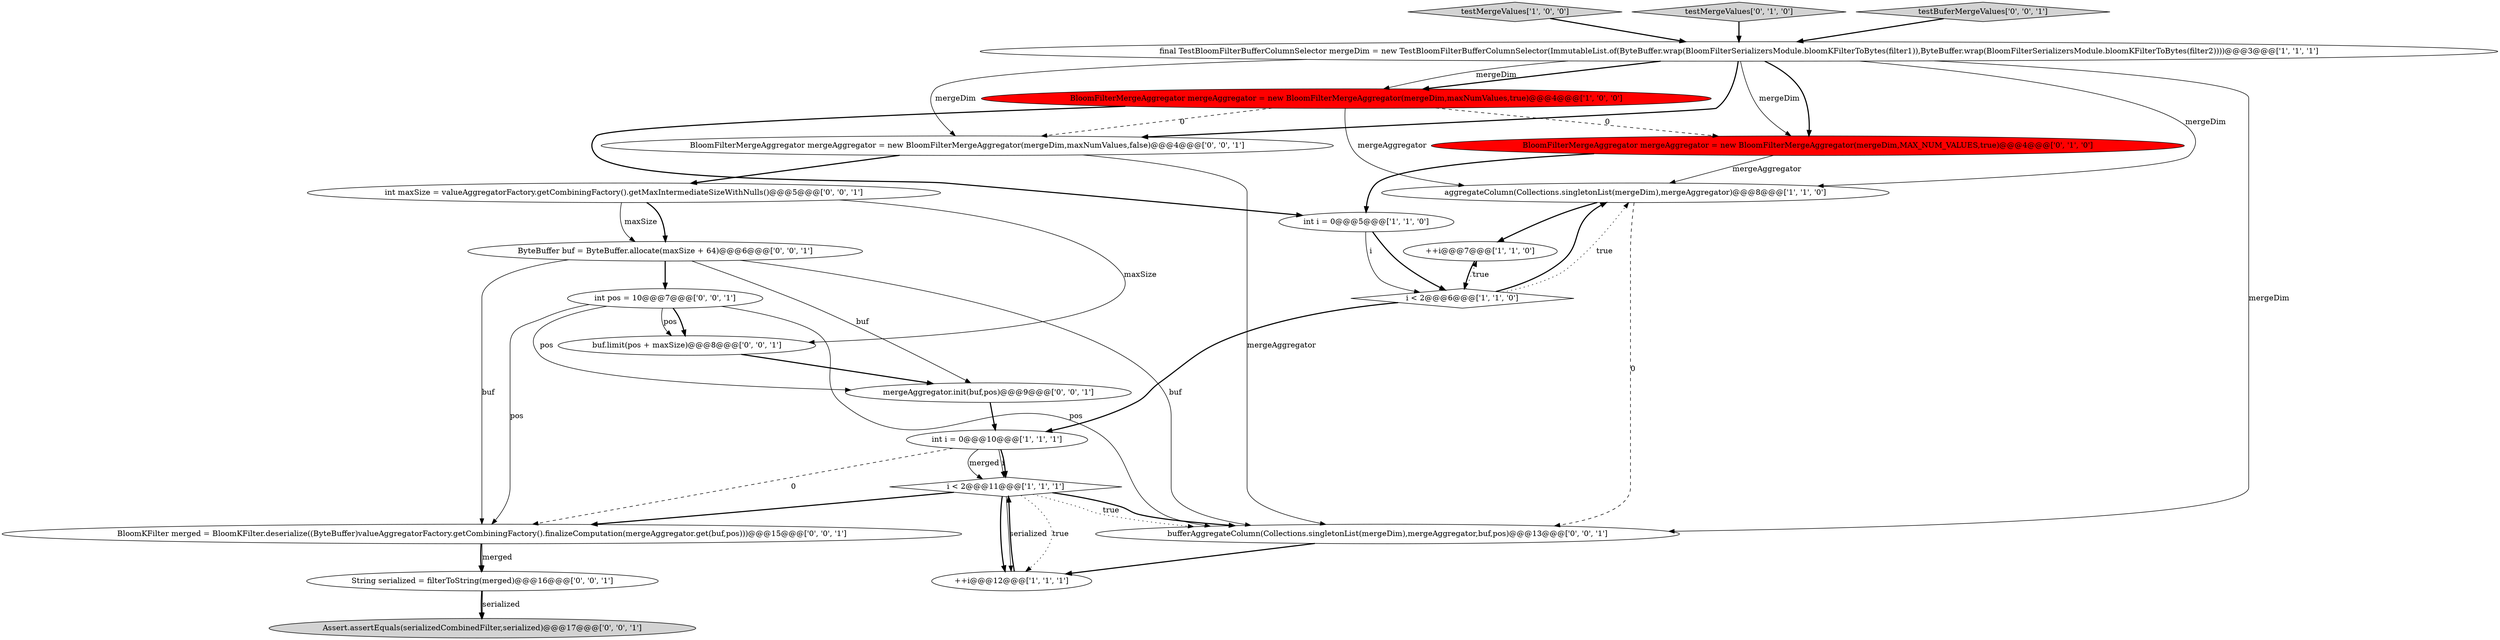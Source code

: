 digraph {
9 [style = filled, label = "testMergeValues['1', '0', '0']", fillcolor = lightgray, shape = diamond image = "AAA0AAABBB1BBB"];
15 [style = filled, label = "int maxSize = valueAggregatorFactory.getCombiningFactory().getMaxIntermediateSizeWithNulls()@@@5@@@['0', '0', '1']", fillcolor = white, shape = ellipse image = "AAA0AAABBB3BBB"];
14 [style = filled, label = "mergeAggregator.init(buf,pos)@@@9@@@['0', '0', '1']", fillcolor = white, shape = ellipse image = "AAA0AAABBB3BBB"];
18 [style = filled, label = "BloomFilterMergeAggregator mergeAggregator = new BloomFilterMergeAggregator(mergeDim,maxNumValues,false)@@@4@@@['0', '0', '1']", fillcolor = white, shape = ellipse image = "AAA0AAABBB3BBB"];
12 [style = filled, label = "bufferAggregateColumn(Collections.singletonList(mergeDim),mergeAggregator,buf,pos)@@@13@@@['0', '0', '1']", fillcolor = white, shape = ellipse image = "AAA0AAABBB3BBB"];
4 [style = filled, label = "int i = 0@@@5@@@['1', '1', '0']", fillcolor = white, shape = ellipse image = "AAA0AAABBB1BBB"];
13 [style = filled, label = "buf.limit(pos + maxSize)@@@8@@@['0', '0', '1']", fillcolor = white, shape = ellipse image = "AAA0AAABBB3BBB"];
7 [style = filled, label = "++i@@@7@@@['1', '1', '0']", fillcolor = white, shape = ellipse image = "AAA0AAABBB1BBB"];
10 [style = filled, label = "testMergeValues['0', '1', '0']", fillcolor = lightgray, shape = diamond image = "AAA0AAABBB2BBB"];
1 [style = filled, label = "i < 2@@@6@@@['1', '1', '0']", fillcolor = white, shape = diamond image = "AAA0AAABBB1BBB"];
21 [style = filled, label = "String serialized = filterToString(merged)@@@16@@@['0', '0', '1']", fillcolor = white, shape = ellipse image = "AAA0AAABBB3BBB"];
5 [style = filled, label = "aggregateColumn(Collections.singletonList(mergeDim),mergeAggregator)@@@8@@@['1', '1', '0']", fillcolor = white, shape = ellipse image = "AAA0AAABBB1BBB"];
2 [style = filled, label = "int i = 0@@@10@@@['1', '1', '1']", fillcolor = white, shape = ellipse image = "AAA0AAABBB1BBB"];
3 [style = filled, label = "BloomFilterMergeAggregator mergeAggregator = new BloomFilterMergeAggregator(mergeDim,maxNumValues,true)@@@4@@@['1', '0', '0']", fillcolor = red, shape = ellipse image = "AAA1AAABBB1BBB"];
22 [style = filled, label = "testBuferMergeValues['0', '0', '1']", fillcolor = lightgray, shape = diamond image = "AAA0AAABBB3BBB"];
19 [style = filled, label = "Assert.assertEquals(serializedCombinedFilter,serialized)@@@17@@@['0', '0', '1']", fillcolor = lightgray, shape = ellipse image = "AAA0AAABBB3BBB"];
17 [style = filled, label = "ByteBuffer buf = ByteBuffer.allocate(maxSize + 64)@@@6@@@['0', '0', '1']", fillcolor = white, shape = ellipse image = "AAA0AAABBB3BBB"];
16 [style = filled, label = "int pos = 10@@@7@@@['0', '0', '1']", fillcolor = white, shape = ellipse image = "AAA0AAABBB3BBB"];
8 [style = filled, label = "++i@@@12@@@['1', '1', '1']", fillcolor = white, shape = ellipse image = "AAA0AAABBB1BBB"];
6 [style = filled, label = "i < 2@@@11@@@['1', '1', '1']", fillcolor = white, shape = diamond image = "AAA0AAABBB1BBB"];
0 [style = filled, label = "final TestBloomFilterBufferColumnSelector mergeDim = new TestBloomFilterBufferColumnSelector(ImmutableList.of(ByteBuffer.wrap(BloomFilterSerializersModule.bloomKFilterToBytes(filter1)),ByteBuffer.wrap(BloomFilterSerializersModule.bloomKFilterToBytes(filter2))))@@@3@@@['1', '1', '1']", fillcolor = white, shape = ellipse image = "AAA0AAABBB1BBB"];
11 [style = filled, label = "BloomFilterMergeAggregator mergeAggregator = new BloomFilterMergeAggregator(mergeDim,MAX_NUM_VALUES,true)@@@4@@@['0', '1', '0']", fillcolor = red, shape = ellipse image = "AAA1AAABBB2BBB"];
20 [style = filled, label = "BloomKFilter merged = BloomKFilter.deserialize((ByteBuffer)valueAggregatorFactory.getCombiningFactory().finalizeComputation(mergeAggregator.get(buf,pos)))@@@15@@@['0', '0', '1']", fillcolor = white, shape = ellipse image = "AAA0AAABBB3BBB"];
1->5 [style = bold, label=""];
0->3 [style = bold, label=""];
16->13 [style = bold, label=""];
5->12 [style = dashed, label="0"];
7->1 [style = bold, label=""];
2->20 [style = dashed, label="0"];
9->0 [style = bold, label=""];
21->19 [style = bold, label=""];
21->19 [style = solid, label="serialized"];
0->18 [style = solid, label="mergeDim"];
2->6 [style = solid, label="i"];
2->6 [style = bold, label=""];
0->11 [style = solid, label="mergeDim"];
3->18 [style = dashed, label="0"];
0->3 [style = solid, label="mergeDim"];
11->4 [style = bold, label=""];
18->15 [style = bold, label=""];
0->5 [style = solid, label="mergeDim"];
4->1 [style = solid, label="i"];
0->12 [style = solid, label="mergeDim"];
17->12 [style = solid, label="buf"];
0->11 [style = bold, label=""];
16->12 [style = solid, label="pos"];
8->6 [style = bold, label=""];
16->13 [style = solid, label="pos"];
3->4 [style = bold, label=""];
15->13 [style = solid, label="maxSize"];
15->17 [style = solid, label="maxSize"];
20->21 [style = bold, label=""];
1->7 [style = dotted, label="true"];
6->20 [style = bold, label=""];
3->5 [style = solid, label="mergeAggregator"];
15->17 [style = bold, label=""];
20->21 [style = solid, label="merged"];
17->14 [style = solid, label="buf"];
16->14 [style = solid, label="pos"];
22->0 [style = bold, label=""];
6->8 [style = solid, label="serialized"];
12->8 [style = bold, label=""];
6->8 [style = dotted, label="true"];
18->12 [style = solid, label="mergeAggregator"];
17->20 [style = solid, label="buf"];
6->8 [style = bold, label=""];
10->0 [style = bold, label=""];
5->7 [style = bold, label=""];
0->18 [style = bold, label=""];
4->1 [style = bold, label=""];
1->2 [style = bold, label=""];
14->2 [style = bold, label=""];
6->12 [style = dotted, label="true"];
3->11 [style = dashed, label="0"];
1->5 [style = dotted, label="true"];
11->5 [style = solid, label="mergeAggregator"];
13->14 [style = bold, label=""];
6->12 [style = bold, label=""];
16->20 [style = solid, label="pos"];
17->16 [style = bold, label=""];
2->6 [style = solid, label="merged"];
}
